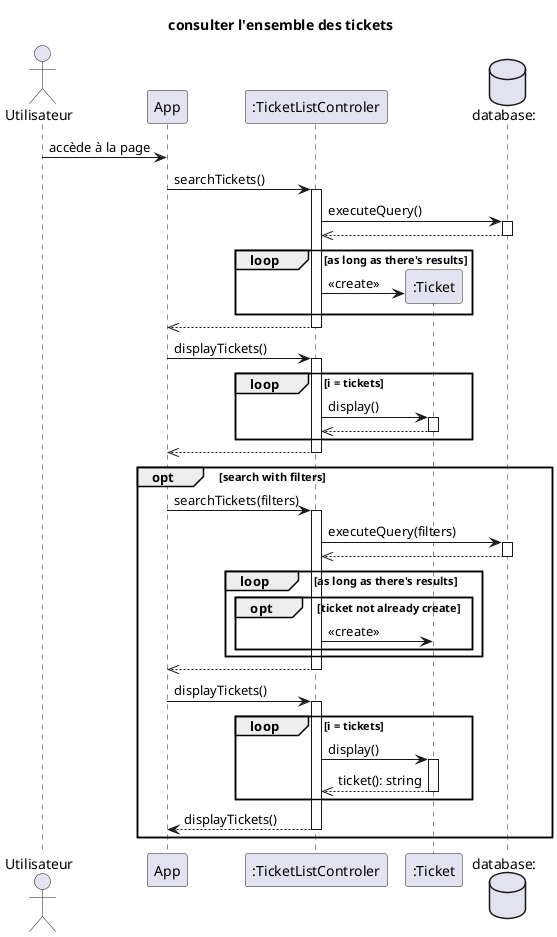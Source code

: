 @startuml consulter l'ensemble des tickets
title consulter l'ensemble des tickets

actor client as "Utilisateur" order 1 
participant app as "App" order 2 
participant tlc as ":TicketListControler" order 3
database bdd as "database:"  order 5

client -> app :accède à la page 
app -> tlc : searchTickets() 
activate tlc
tlc -> bdd : executeQuery()
activate bdd
tlc <<-- bdd
deactivate bdd

loop as long as there's results
    create ticket as ":Ticket" order 4
    tlc -> ticket : <<create>>
end
app <<-- tlc
deactivate tlc

app -> tlc : displayTickets()
activate tlc

loop i = tickets
tlc -> ticket : display()
activate ticket
tlc <<-- ticket: 
deactivate ticket
end

app <<-- tlc
deactivate tlc

opt search with filters
    app -> tlc : searchTickets(filters) 
    activate tlc
    tlc -> bdd : executeQuery(filters)
    activate bdd
    tlc <<-- bdd
    deactivate bdd

    loop as long as there's results
        opt ticket not already create
            create ticket as ":Ticket" order 41
            tlc -> ticket : <<create>>
        end
        
        
    end
    app <<-- tlc
    deactivate tlc

    app -> tlc : displayTickets()
    activate tlc
    loop i = tickets
    tlc -> ticket : display()
    activate ticket
    tlc <<-- ticket: ticket(): string
    deactivate ticket
    end
    app <-- tlc : displayTickets()
    deactivate tlc
end


@enduml